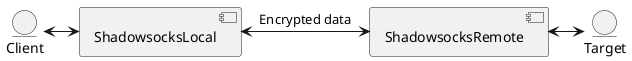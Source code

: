 @startuml
entity Client
component ShadowsocksLocal
component ShadowsocksRemote
entity Target

Client <-r-> ShadowsocksLocal
ShadowsocksLocal <-r-> ShadowsocksRemote : Encrypted data
ShadowsocksRemote <-r-> Target
@enduml

@startuml
object Data{
    Address
    Payload
}
map IPV4Address{
    1Byte => 0x01
    4Bytes => IP
    2Bytes => Port
}
map IPV6Address{
    1Byte => 0x04
    16Bytes => IP
    2Bytes => Port
}
map HostAddress{
    1Byte => 0x03
    1Byte up to 255 => HostLength
    Variable up to 255 => HostString
    2Bytes => Port
}
@enduml
